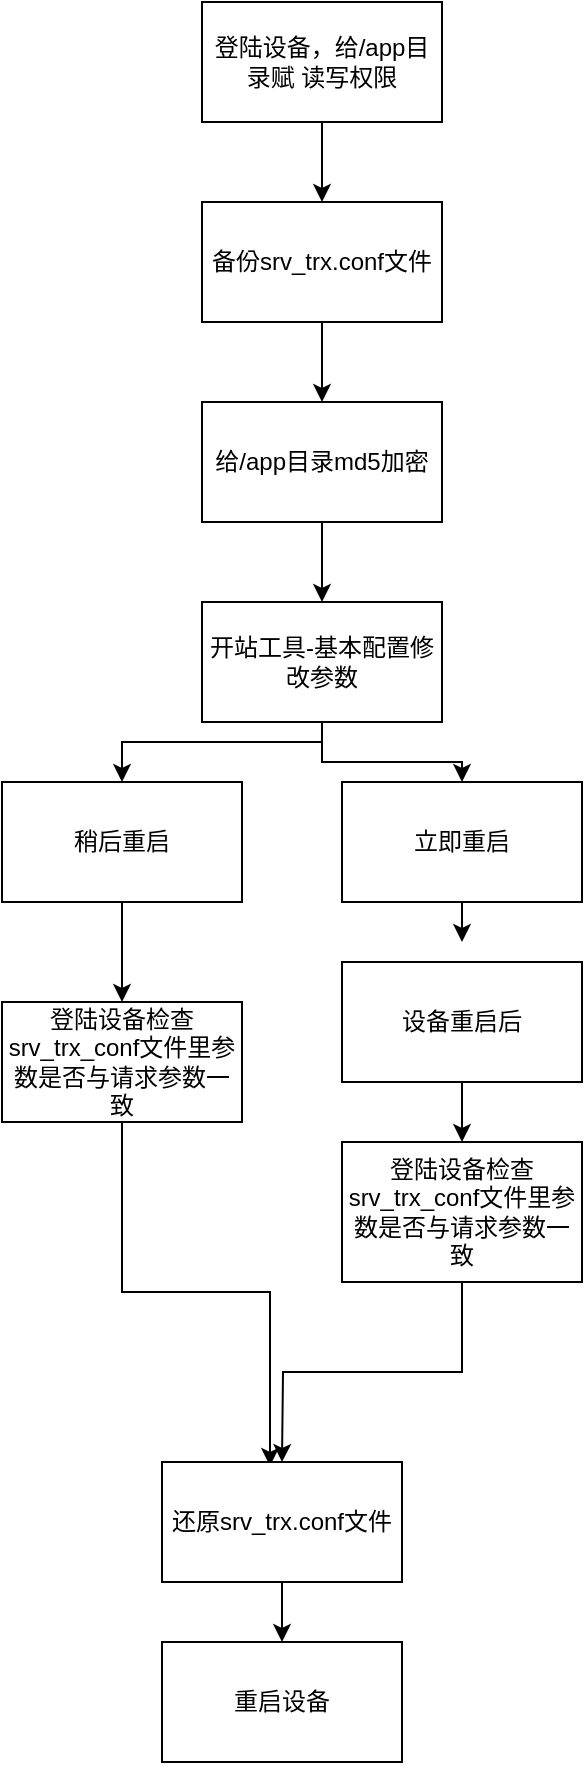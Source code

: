 <mxfile version="12.3.2" type="github" pages="1">
  <diagram id="B5zunyUqvBXYCdQxp3WS" name="Page-1">
    <mxGraphModel dx="1360" dy="802" grid="1" gridSize="10" guides="1" tooltips="1" connect="1" arrows="1" fold="1" page="1" pageScale="1" pageWidth="3300" pageHeight="4681" math="0" shadow="0">
      <root>
        <mxCell id="0"/>
        <mxCell id="1" parent="0"/>
        <mxCell id="dGBUTptpqReODm5c73dv-14" style="edgeStyle=orthogonalEdgeStyle;rounded=0;orthogonalLoop=1;jettySize=auto;html=1;exitX=0.5;exitY=1;exitDx=0;exitDy=0;entryX=0.5;entryY=0;entryDx=0;entryDy=0;" edge="1" parent="1" source="dGBUTptpqReODm5c73dv-1" target="dGBUTptpqReODm5c73dv-2">
          <mxGeometry relative="1" as="geometry"/>
        </mxCell>
        <mxCell id="dGBUTptpqReODm5c73dv-1" value="登陆设备，给/app目录赋&amp;nbsp;读写权限" style="rounded=0;whiteSpace=wrap;html=1;" vertex="1" parent="1">
          <mxGeometry x="210" y="150" width="120" height="60" as="geometry"/>
        </mxCell>
        <mxCell id="dGBUTptpqReODm5c73dv-15" style="edgeStyle=orthogonalEdgeStyle;rounded=0;orthogonalLoop=1;jettySize=auto;html=1;exitX=0.5;exitY=1;exitDx=0;exitDy=0;entryX=0.5;entryY=0;entryDx=0;entryDy=0;" edge="1" parent="1" source="dGBUTptpqReODm5c73dv-2" target="dGBUTptpqReODm5c73dv-3">
          <mxGeometry relative="1" as="geometry"/>
        </mxCell>
        <mxCell id="dGBUTptpqReODm5c73dv-2" value="备份srv_trx.conf文件" style="rounded=0;whiteSpace=wrap;html=1;" vertex="1" parent="1">
          <mxGeometry x="210" y="250" width="120" height="60" as="geometry"/>
        </mxCell>
        <mxCell id="dGBUTptpqReODm5c73dv-16" style="edgeStyle=orthogonalEdgeStyle;rounded=0;orthogonalLoop=1;jettySize=auto;html=1;exitX=0.5;exitY=1;exitDx=0;exitDy=0;entryX=0.5;entryY=0;entryDx=0;entryDy=0;" edge="1" parent="1" source="dGBUTptpqReODm5c73dv-3" target="dGBUTptpqReODm5c73dv-4">
          <mxGeometry relative="1" as="geometry"/>
        </mxCell>
        <mxCell id="dGBUTptpqReODm5c73dv-3" value="给/app目录md5加密" style="rounded=0;whiteSpace=wrap;html=1;" vertex="1" parent="1">
          <mxGeometry x="210" y="350" width="120" height="60" as="geometry"/>
        </mxCell>
        <mxCell id="dGBUTptpqReODm5c73dv-17" style="edgeStyle=orthogonalEdgeStyle;rounded=0;orthogonalLoop=1;jettySize=auto;html=1;exitX=0.5;exitY=1;exitDx=0;exitDy=0;entryX=0.5;entryY=0;entryDx=0;entryDy=0;" edge="1" parent="1" source="dGBUTptpqReODm5c73dv-4" target="dGBUTptpqReODm5c73dv-5">
          <mxGeometry relative="1" as="geometry">
            <Array as="points">
              <mxPoint x="270" y="520"/>
              <mxPoint x="170" y="520"/>
            </Array>
          </mxGeometry>
        </mxCell>
        <mxCell id="dGBUTptpqReODm5c73dv-20" style="edgeStyle=orthogonalEdgeStyle;rounded=0;orthogonalLoop=1;jettySize=auto;html=1;exitX=0.5;exitY=1;exitDx=0;exitDy=0;entryX=0.5;entryY=0;entryDx=0;entryDy=0;" edge="1" parent="1" source="dGBUTptpqReODm5c73dv-4" target="dGBUTptpqReODm5c73dv-7">
          <mxGeometry relative="1" as="geometry"/>
        </mxCell>
        <mxCell id="dGBUTptpqReODm5c73dv-4" value="开站工具-基本配置修改参数" style="rounded=0;whiteSpace=wrap;html=1;" vertex="1" parent="1">
          <mxGeometry x="210" y="450" width="120" height="60" as="geometry"/>
        </mxCell>
        <mxCell id="dGBUTptpqReODm5c73dv-18" style="edgeStyle=orthogonalEdgeStyle;rounded=0;orthogonalLoop=1;jettySize=auto;html=1;exitX=0.5;exitY=1;exitDx=0;exitDy=0;entryX=0.5;entryY=0;entryDx=0;entryDy=0;" edge="1" parent="1" source="dGBUTptpqReODm5c73dv-5" target="dGBUTptpqReODm5c73dv-6">
          <mxGeometry relative="1" as="geometry"/>
        </mxCell>
        <mxCell id="dGBUTptpqReODm5c73dv-5" value="稍后重启" style="rounded=0;whiteSpace=wrap;html=1;" vertex="1" parent="1">
          <mxGeometry x="110" y="540" width="120" height="60" as="geometry"/>
        </mxCell>
        <mxCell id="dGBUTptpqReODm5c73dv-19" style="edgeStyle=orthogonalEdgeStyle;rounded=0;orthogonalLoop=1;jettySize=auto;html=1;exitX=0.5;exitY=1;exitDx=0;exitDy=0;entryX=0.45;entryY=0.033;entryDx=0;entryDy=0;entryPerimeter=0;" edge="1" parent="1" source="dGBUTptpqReODm5c73dv-6" target="dGBUTptpqReODm5c73dv-10">
          <mxGeometry relative="1" as="geometry"/>
        </mxCell>
        <mxCell id="dGBUTptpqReODm5c73dv-6" value="登陆设备检查srv_trx_conf文件里参数是否与请求参数一致" style="rounded=0;whiteSpace=wrap;html=1;" vertex="1" parent="1">
          <mxGeometry x="110" y="650" width="120" height="60" as="geometry"/>
        </mxCell>
        <mxCell id="dGBUTptpqReODm5c73dv-22" style="edgeStyle=orthogonalEdgeStyle;rounded=0;orthogonalLoop=1;jettySize=auto;html=1;exitX=0.5;exitY=1;exitDx=0;exitDy=0;" edge="1" parent="1" source="dGBUTptpqReODm5c73dv-7">
          <mxGeometry relative="1" as="geometry">
            <mxPoint x="340" y="620" as="targetPoint"/>
          </mxGeometry>
        </mxCell>
        <mxCell id="dGBUTptpqReODm5c73dv-7" value="立即重启" style="rounded=0;whiteSpace=wrap;html=1;" vertex="1" parent="1">
          <mxGeometry x="280" y="540" width="120" height="60" as="geometry"/>
        </mxCell>
        <mxCell id="dGBUTptpqReODm5c73dv-23" style="edgeStyle=orthogonalEdgeStyle;rounded=0;orthogonalLoop=1;jettySize=auto;html=1;entryX=0.5;entryY=0;entryDx=0;entryDy=0;" edge="1" parent="1" source="dGBUTptpqReODm5c73dv-8" target="dGBUTptpqReODm5c73dv-9">
          <mxGeometry relative="1" as="geometry"/>
        </mxCell>
        <mxCell id="dGBUTptpqReODm5c73dv-8" value="设备重启后" style="rounded=0;whiteSpace=wrap;html=1;" vertex="1" parent="1">
          <mxGeometry x="280" y="630" width="120" height="60" as="geometry"/>
        </mxCell>
        <mxCell id="dGBUTptpqReODm5c73dv-28" style="edgeStyle=orthogonalEdgeStyle;rounded=0;orthogonalLoop=1;jettySize=auto;html=1;exitX=0.5;exitY=1;exitDx=0;exitDy=0;" edge="1" parent="1" source="dGBUTptpqReODm5c73dv-9">
          <mxGeometry relative="1" as="geometry">
            <mxPoint x="250" y="880" as="targetPoint"/>
          </mxGeometry>
        </mxCell>
        <mxCell id="dGBUTptpqReODm5c73dv-9" value="登陆设备检查srv_trx_conf文件里参数是否与请求参数一致" style="rounded=0;whiteSpace=wrap;html=1;" vertex="1" parent="1">
          <mxGeometry x="280" y="720" width="120" height="70" as="geometry"/>
        </mxCell>
        <mxCell id="dGBUTptpqReODm5c73dv-26" style="edgeStyle=orthogonalEdgeStyle;rounded=0;orthogonalLoop=1;jettySize=auto;html=1;exitX=0.5;exitY=1;exitDx=0;exitDy=0;entryX=0.5;entryY=0;entryDx=0;entryDy=0;" edge="1" parent="1" source="dGBUTptpqReODm5c73dv-10" target="dGBUTptpqReODm5c73dv-13">
          <mxGeometry relative="1" as="geometry"/>
        </mxCell>
        <mxCell id="dGBUTptpqReODm5c73dv-10" value="还原srv_trx.conf文件" style="rounded=0;whiteSpace=wrap;html=1;" vertex="1" parent="1">
          <mxGeometry x="190" y="880" width="120" height="60" as="geometry"/>
        </mxCell>
        <mxCell id="dGBUTptpqReODm5c73dv-13" value="重启设备" style="rounded=0;whiteSpace=wrap;html=1;" vertex="1" parent="1">
          <mxGeometry x="190" y="970" width="120" height="60" as="geometry"/>
        </mxCell>
      </root>
    </mxGraphModel>
  </diagram>
</mxfile>
